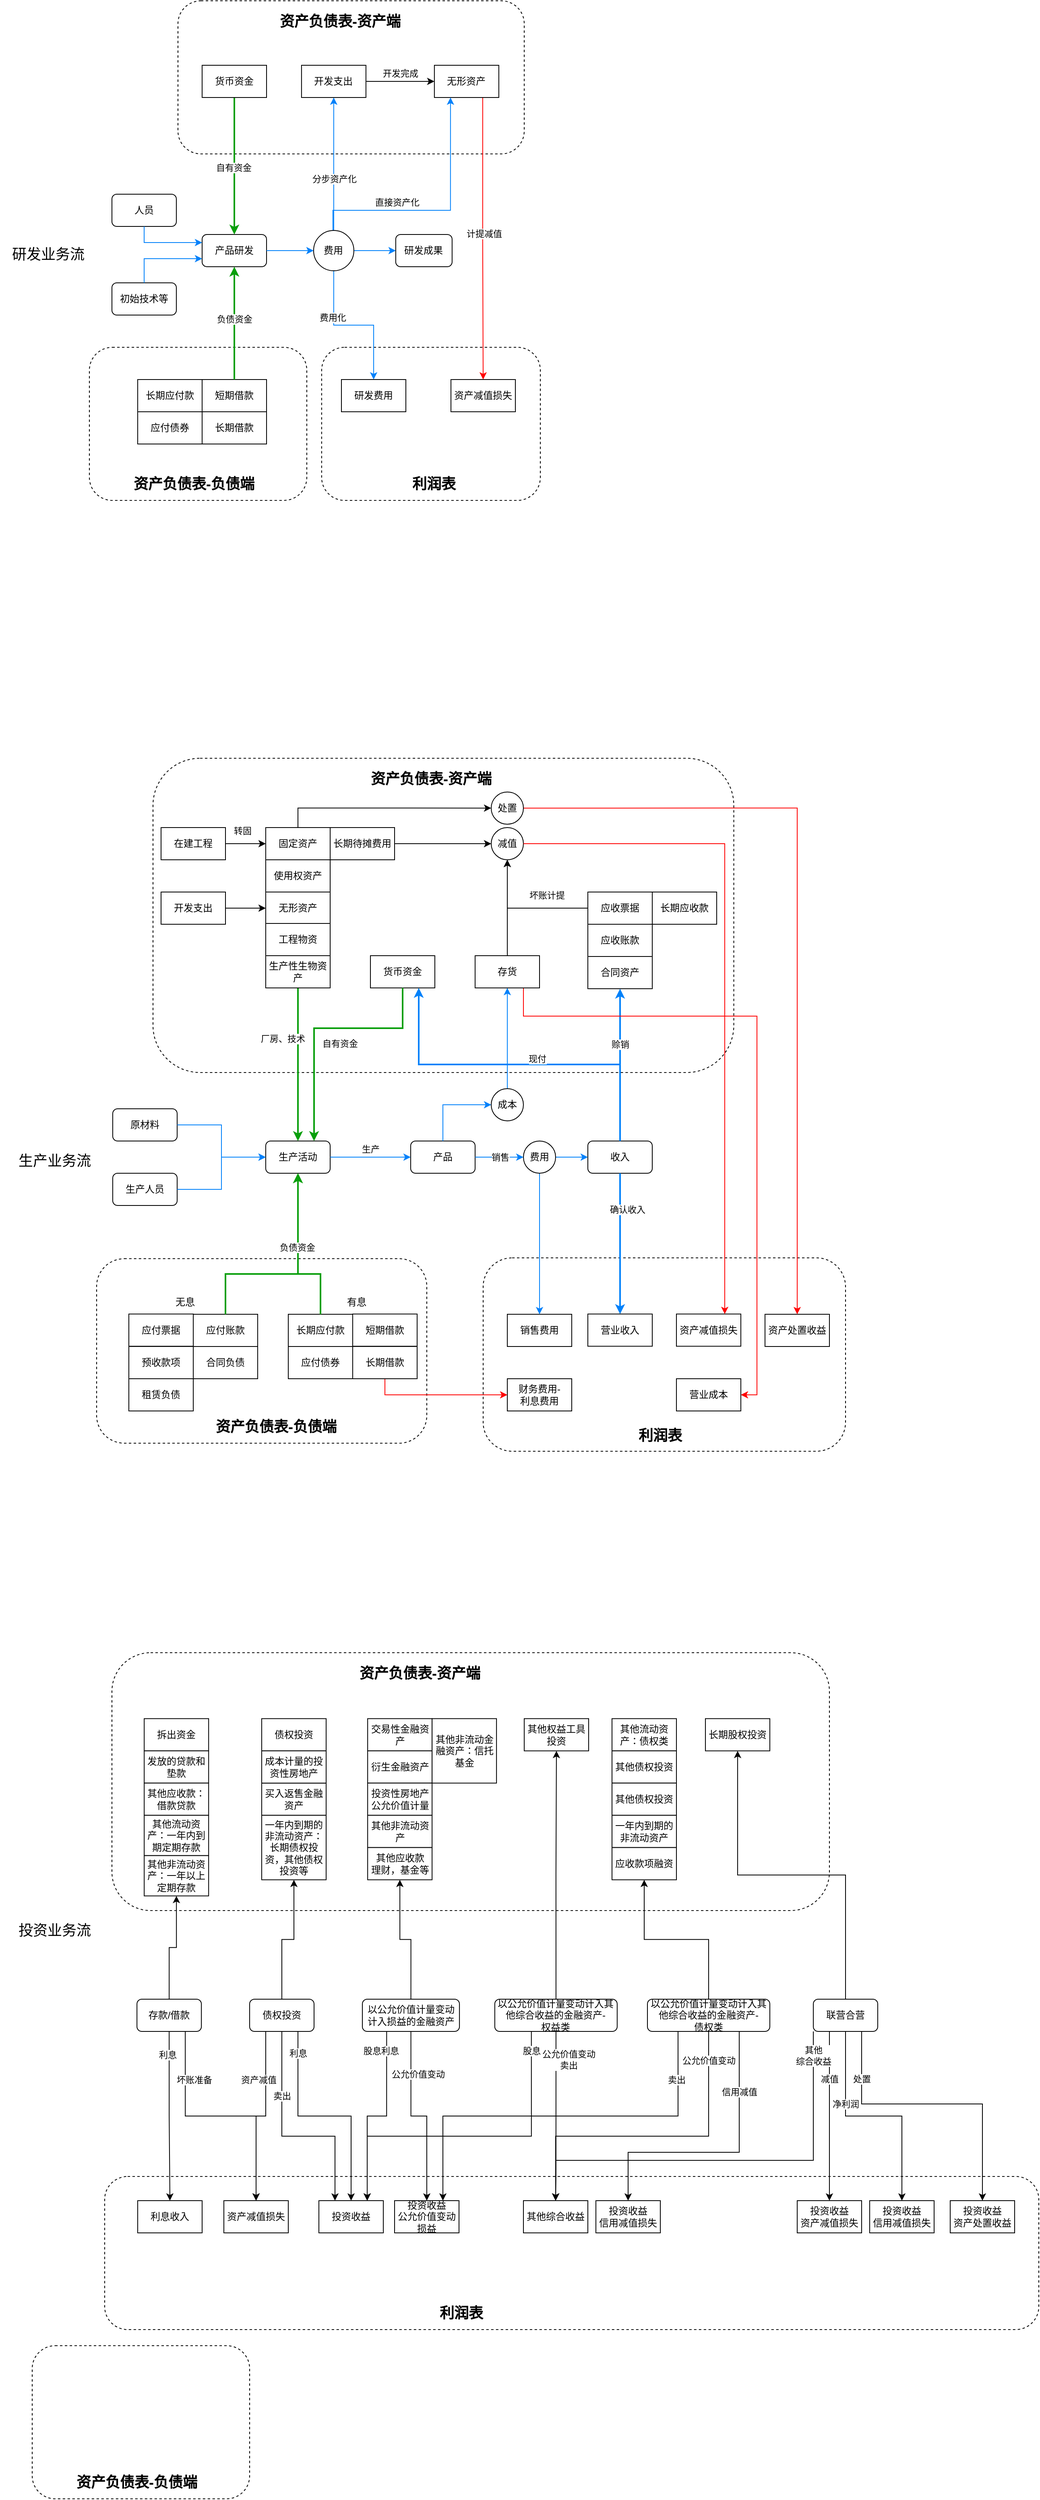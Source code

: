 <mxfile version="24.8.4">
  <diagram name="Page-1" id="RIPOSOB8vfV2EPrKnL5X">
    <mxGraphModel dx="1278" dy="1133" grid="1" gridSize="10" guides="1" tooltips="1" connect="1" arrows="1" fold="1" page="1" pageScale="1" pageWidth="850" pageHeight="1100" math="0" shadow="0">
      <root>
        <mxCell id="0" />
        <mxCell id="1" parent="0" />
        <mxCell id="PDw0ZhWUSigSXVAjHn8G-229" value="" style="rounded=1;whiteSpace=wrap;html=1;dashed=1;" vertex="1" parent="1">
          <mxGeometry x="399.44" y="600" width="271.56" height="190" as="geometry" />
        </mxCell>
        <mxCell id="PDw0ZhWUSigSXVAjHn8G-230" value="&lt;span style=&quot;font-size: 18px;&quot;&gt;&lt;b&gt;利润表&lt;/b&gt;&lt;/span&gt;" style="text;html=1;align=center;verticalAlign=middle;whiteSpace=wrap;rounded=0;" vertex="1" parent="1">
          <mxGeometry x="459.354" y="759.998" width="160.169" height="20.821" as="geometry" />
        </mxCell>
        <mxCell id="PDw0ZhWUSigSXVAjHn8G-227" value="" style="rounded=1;whiteSpace=wrap;html=1;dashed=1;" vertex="1" parent="1">
          <mxGeometry x="111" y="600" width="270" height="190" as="geometry" />
        </mxCell>
        <mxCell id="PDw0ZhWUSigSXVAjHn8G-228" value="&lt;span style=&quot;font-size: 18px;&quot;&gt;&lt;b&gt;资产负债表-负债端&lt;/b&gt;&lt;/span&gt;" style="text;html=1;align=center;verticalAlign=middle;whiteSpace=wrap;rounded=0;" vertex="1" parent="1">
          <mxGeometry x="160.914" y="759.998" width="160.169" height="20.821" as="geometry" />
        </mxCell>
        <mxCell id="PDw0ZhWUSigSXVAjHn8G-225" value="" style="rounded=1;whiteSpace=wrap;html=1;dashed=1;" vertex="1" parent="1">
          <mxGeometry x="221" y="170" width="430" height="190" as="geometry" />
        </mxCell>
        <mxCell id="PDw0ZhWUSigSXVAjHn8G-226" value="&lt;span style=&quot;font-size: 18px;&quot;&gt;&lt;b&gt;资产负债表-资产端&lt;/b&gt;&lt;/span&gt;" style="text;html=1;align=center;verticalAlign=middle;whiteSpace=wrap;rounded=0;" vertex="1" parent="1">
          <mxGeometry x="344.12" y="180" width="156.88" height="31.82" as="geometry" />
        </mxCell>
        <mxCell id="PDw0ZhWUSigSXVAjHn8G-161" value="" style="rounded=1;whiteSpace=wrap;html=1;dashed=1;" vertex="1" parent="1">
          <mxGeometry x="600" y="1730" width="450" height="240" as="geometry" />
        </mxCell>
        <mxCell id="PDw0ZhWUSigSXVAjHn8G-165" value="" style="rounded=1;whiteSpace=wrap;html=1;dashed=1;" vertex="1" parent="1">
          <mxGeometry x="190" y="1110" width="721.25" height="390" as="geometry" />
        </mxCell>
        <mxCell id="PDw0ZhWUSigSXVAjHn8G-168" value="" style="rounded=1;whiteSpace=wrap;html=1;dashed=1;" vertex="1" parent="1">
          <mxGeometry x="120" y="1731" width="410.01" height="229" as="geometry" />
        </mxCell>
        <mxCell id="PDw0ZhWUSigSXVAjHn8G-4" value="&lt;font style=&quot;font-size: 18px;&quot;&gt;研发业务流&lt;/font&gt;" style="text;html=1;align=center;verticalAlign=middle;whiteSpace=wrap;rounded=0;" vertex="1" parent="1">
          <mxGeometry y="460" width="120" height="50" as="geometry" />
        </mxCell>
        <mxCell id="PDw0ZhWUSigSXVAjHn8G-14" style="edgeStyle=orthogonalEdgeStyle;rounded=0;orthogonalLoop=1;jettySize=auto;html=1;exitX=0.5;exitY=1;exitDx=0;exitDy=0;strokeColor=#0081fa;strokeWidth=1;" edge="1" parent="1" source="PDw0ZhWUSigSXVAjHn8G-37" target="PDw0ZhWUSigSXVAjHn8G-13">
          <mxGeometry relative="1" as="geometry" />
        </mxCell>
        <mxCell id="PDw0ZhWUSigSXVAjHn8G-15" value="费用化" style="edgeLabel;html=1;align=center;verticalAlign=middle;resizable=0;points=[];" vertex="1" connectable="0" parent="PDw0ZhWUSigSXVAjHn8G-14">
          <mxGeometry x="-0.375" y="-2" relative="1" as="geometry">
            <mxPoint as="offset" />
          </mxGeometry>
        </mxCell>
        <mxCell id="PDw0ZhWUSigSXVAjHn8G-27" style="edgeStyle=orthogonalEdgeStyle;rounded=0;orthogonalLoop=1;jettySize=auto;html=1;exitX=1;exitY=0.5;exitDx=0;exitDy=0;strokeColor=#0081fa;" edge="1" parent="1" source="PDw0ZhWUSigSXVAjHn8G-37" target="PDw0ZhWUSigSXVAjHn8G-7">
          <mxGeometry relative="1" as="geometry" />
        </mxCell>
        <mxCell id="PDw0ZhWUSigSXVAjHn8G-6" value="产品研发" style="rounded=1;whiteSpace=wrap;html=1;" vertex="1" parent="1">
          <mxGeometry x="251" y="460" width="80" height="40" as="geometry" />
        </mxCell>
        <mxCell id="PDw0ZhWUSigSXVAjHn8G-7" value="研发成果" style="rounded=1;whiteSpace=wrap;html=1;" vertex="1" parent="1">
          <mxGeometry x="491.44" y="460" width="70" height="40" as="geometry" />
        </mxCell>
        <mxCell id="PDw0ZhWUSigSXVAjHn8G-13" value="研发费用" style="rounded=0;whiteSpace=wrap;html=1;" vertex="1" parent="1">
          <mxGeometry x="424" y="640" width="80" height="40" as="geometry" />
        </mxCell>
        <mxCell id="PDw0ZhWUSigSXVAjHn8G-16" style="edgeStyle=orthogonalEdgeStyle;rounded=0;orthogonalLoop=1;jettySize=auto;html=1;exitX=0.5;exitY=0;exitDx=0;exitDy=0;strokeColor=#0081fa;strokeWidth=1;entryX=0.5;entryY=1;entryDx=0;entryDy=0;" edge="1" parent="1" source="PDw0ZhWUSigSXVAjHn8G-37">
          <mxGeometry relative="1" as="geometry">
            <mxPoint x="299.44" y="510" as="sourcePoint" />
            <mxPoint x="414.44" y="290" as="targetPoint" />
          </mxGeometry>
        </mxCell>
        <mxCell id="PDw0ZhWUSigSXVAjHn8G-17" value="分步资产化" style="edgeLabel;html=1;align=center;verticalAlign=middle;resizable=0;points=[];" vertex="1" connectable="0" parent="PDw0ZhWUSigSXVAjHn8G-16">
          <mxGeometry x="-0.375" y="-2" relative="1" as="geometry">
            <mxPoint x="-2" y="-13" as="offset" />
          </mxGeometry>
        </mxCell>
        <mxCell id="PDw0ZhWUSigSXVAjHn8G-22" value="开发完成" style="edgeStyle=orthogonalEdgeStyle;rounded=0;orthogonalLoop=1;jettySize=auto;html=1;exitX=1;exitY=0.5;exitDx=0;exitDy=0;" edge="1" parent="1" target="PDw0ZhWUSigSXVAjHn8G-19">
          <mxGeometry y="10" relative="1" as="geometry">
            <mxPoint x="454.44" y="270" as="sourcePoint" />
            <Array as="points">
              <mxPoint x="491.44" y="270" />
              <mxPoint x="491.44" y="270" />
            </Array>
            <mxPoint as="offset" />
          </mxGeometry>
        </mxCell>
        <mxCell id="PDw0ZhWUSigSXVAjHn8G-18" value="开发支出" style="rounded=0;whiteSpace=wrap;html=1;" vertex="1" parent="1">
          <mxGeometry x="374.44" y="250" width="80" height="40" as="geometry" />
        </mxCell>
        <mxCell id="PDw0ZhWUSigSXVAjHn8G-25" style="edgeStyle=orthogonalEdgeStyle;rounded=0;orthogonalLoop=1;jettySize=auto;html=1;exitX=0.75;exitY=1;exitDx=0;exitDy=0;entryX=0.5;entryY=0;entryDx=0;entryDy=0;strokeColor=#ff0000;" edge="1" parent="1" source="PDw0ZhWUSigSXVAjHn8G-19" target="PDw0ZhWUSigSXVAjHn8G-23">
          <mxGeometry relative="1" as="geometry" />
        </mxCell>
        <mxCell id="PDw0ZhWUSigSXVAjHn8G-26" value="计提减值" style="edgeLabel;html=1;align=center;verticalAlign=middle;resizable=0;points=[];" vertex="1" connectable="0" parent="PDw0ZhWUSigSXVAjHn8G-25">
          <mxGeometry x="-0.039" y="1" relative="1" as="geometry">
            <mxPoint as="offset" />
          </mxGeometry>
        </mxCell>
        <mxCell id="PDw0ZhWUSigSXVAjHn8G-19" value="无形资产" style="rounded=0;whiteSpace=wrap;html=1;" vertex="1" parent="1">
          <mxGeometry x="539.44" y="250" width="80" height="40" as="geometry" />
        </mxCell>
        <mxCell id="PDw0ZhWUSigSXVAjHn8G-23" value="资产减值损失" style="rounded=0;whiteSpace=wrap;html=1;" vertex="1" parent="1">
          <mxGeometry x="560" y="640" width="80" height="40" as="geometry" />
        </mxCell>
        <mxCell id="PDw0ZhWUSigSXVAjHn8G-30" style="edgeStyle=orthogonalEdgeStyle;rounded=0;orthogonalLoop=1;jettySize=auto;html=1;strokeColor=#0081fa;strokeWidth=1;exitX=0.5;exitY=0;exitDx=0;exitDy=0;entryX=0.25;entryY=1;entryDx=0;entryDy=0;" edge="1" parent="1" target="PDw0ZhWUSigSXVAjHn8G-19">
          <mxGeometry relative="1" as="geometry">
            <mxPoint x="413.44" y="455" as="sourcePoint" />
            <mxPoint x="771.44" y="430" as="targetPoint" />
            <Array as="points">
              <mxPoint x="413" y="430" />
              <mxPoint x="559" y="430" />
            </Array>
          </mxGeometry>
        </mxCell>
        <mxCell id="PDw0ZhWUSigSXVAjHn8G-31" value="直接资产化" style="edgeLabel;html=1;align=center;verticalAlign=middle;resizable=0;points=[];" vertex="1" connectable="0" parent="PDw0ZhWUSigSXVAjHn8G-30">
          <mxGeometry x="-0.375" y="-2" relative="1" as="geometry">
            <mxPoint x="7" y="-12" as="offset" />
          </mxGeometry>
        </mxCell>
        <mxCell id="PDw0ZhWUSigSXVAjHn8G-35" value="人员" style="rounded=1;whiteSpace=wrap;html=1;" vertex="1" parent="1">
          <mxGeometry x="139" y="410" width="80" height="40" as="geometry" />
        </mxCell>
        <mxCell id="PDw0ZhWUSigSXVAjHn8G-36" value="初始技术等" style="rounded=1;whiteSpace=wrap;html=1;" vertex="1" parent="1">
          <mxGeometry x="139" y="520" width="80" height="40" as="geometry" />
        </mxCell>
        <mxCell id="PDw0ZhWUSigSXVAjHn8G-39" value="" style="edgeStyle=orthogonalEdgeStyle;rounded=0;orthogonalLoop=1;jettySize=auto;html=1;exitX=1;exitY=0.5;exitDx=0;exitDy=0;strokeColor=#0081fa;" edge="1" parent="1" source="PDw0ZhWUSigSXVAjHn8G-6" target="PDw0ZhWUSigSXVAjHn8G-37">
          <mxGeometry relative="1" as="geometry">
            <mxPoint x="299" y="480" as="sourcePoint" />
            <mxPoint x="424" y="480" as="targetPoint" />
          </mxGeometry>
        </mxCell>
        <mxCell id="PDw0ZhWUSigSXVAjHn8G-37" value="费用" style="ellipse;whiteSpace=wrap;html=1;aspect=fixed;" vertex="1" parent="1">
          <mxGeometry x="389.44" y="455" width="50" height="50" as="geometry" />
        </mxCell>
        <mxCell id="PDw0ZhWUSigSXVAjHn8G-42" value="" style="edgeStyle=orthogonalEdgeStyle;rounded=0;orthogonalLoop=1;jettySize=auto;html=1;strokeColor=#0081fa;exitX=0.5;exitY=1;exitDx=0;exitDy=0;entryX=0;entryY=0.25;entryDx=0;entryDy=0;" edge="1" parent="1" source="PDw0ZhWUSigSXVAjHn8G-35" target="PDw0ZhWUSigSXVAjHn8G-6">
          <mxGeometry relative="1" as="geometry">
            <mxPoint x="251" y="530" as="sourcePoint" />
            <mxPoint x="369" y="490" as="targetPoint" />
          </mxGeometry>
        </mxCell>
        <mxCell id="PDw0ZhWUSigSXVAjHn8G-43" value="" style="edgeStyle=orthogonalEdgeStyle;rounded=0;orthogonalLoop=1;jettySize=auto;html=1;strokeColor=#0081fa;exitX=0.5;exitY=0;exitDx=0;exitDy=0;entryX=0;entryY=0.75;entryDx=0;entryDy=0;" edge="1" parent="1" source="PDw0ZhWUSigSXVAjHn8G-36" target="PDw0ZhWUSigSXVAjHn8G-6">
          <mxGeometry relative="1" as="geometry">
            <mxPoint x="189" y="460" as="sourcePoint" />
            <mxPoint x="261" y="480" as="targetPoint" />
          </mxGeometry>
        </mxCell>
        <mxCell id="PDw0ZhWUSigSXVAjHn8G-45" value="" style="edgeStyle=orthogonalEdgeStyle;rounded=0;orthogonalLoop=1;jettySize=auto;html=1;exitX=0.5;exitY=1;exitDx=0;exitDy=0;strokeColor=#099f0c;strokeWidth=2;entryX=0.5;entryY=0;entryDx=0;entryDy=0;" edge="1" parent="1" source="PDw0ZhWUSigSXVAjHn8G-9" target="PDw0ZhWUSigSXVAjHn8G-6">
          <mxGeometry relative="1" as="geometry">
            <mxPoint x="291" y="235" as="sourcePoint" />
            <mxPoint x="291" y="360" as="targetPoint" />
          </mxGeometry>
        </mxCell>
        <mxCell id="PDw0ZhWUSigSXVAjHn8G-55" value="自有资金" style="edgeLabel;html=1;align=center;verticalAlign=middle;resizable=0;points=[];" vertex="1" connectable="0" parent="PDw0ZhWUSigSXVAjHn8G-45">
          <mxGeometry x="0.021" y="-1" relative="1" as="geometry">
            <mxPoint as="offset" />
          </mxGeometry>
        </mxCell>
        <mxCell id="PDw0ZhWUSigSXVAjHn8G-9" value="货币资金" style="rounded=0;whiteSpace=wrap;html=1;" vertex="1" parent="1">
          <mxGeometry x="251" y="250" width="80" height="40" as="geometry" />
        </mxCell>
        <mxCell id="PDw0ZhWUSigSXVAjHn8G-47" value="应付债券" style="rounded=0;whiteSpace=wrap;html=1;" vertex="1" parent="1">
          <mxGeometry x="171" y="680" width="80" height="40" as="geometry" />
        </mxCell>
        <mxCell id="PDw0ZhWUSigSXVAjHn8G-48" value="短期借款" style="rounded=0;whiteSpace=wrap;html=1;" vertex="1" parent="1">
          <mxGeometry x="251" y="640" width="80" height="40" as="geometry" />
        </mxCell>
        <mxCell id="PDw0ZhWUSigSXVAjHn8G-49" value="长期借款" style="rounded=0;whiteSpace=wrap;html=1;" vertex="1" parent="1">
          <mxGeometry x="251" y="680" width="80" height="40" as="geometry" />
        </mxCell>
        <mxCell id="PDw0ZhWUSigSXVAjHn8G-50" value="长期应付款" style="rounded=0;whiteSpace=wrap;html=1;" vertex="1" parent="1">
          <mxGeometry x="171" y="640" width="80" height="40" as="geometry" />
        </mxCell>
        <mxCell id="PDw0ZhWUSigSXVAjHn8G-56" value="" style="edgeStyle=orthogonalEdgeStyle;rounded=0;orthogonalLoop=1;jettySize=auto;html=1;exitX=0.5;exitY=0;exitDx=0;exitDy=0;strokeColor=#099f0c;strokeWidth=2;entryX=0.5;entryY=1;entryDx=0;entryDy=0;" edge="1" parent="1" source="PDw0ZhWUSigSXVAjHn8G-48" target="PDw0ZhWUSigSXVAjHn8G-6">
          <mxGeometry relative="1" as="geometry">
            <mxPoint x="221" y="300" as="sourcePoint" />
            <mxPoint x="301" y="500" as="targetPoint" />
          </mxGeometry>
        </mxCell>
        <mxCell id="PDw0ZhWUSigSXVAjHn8G-231" value="负债资金" style="edgeLabel;html=1;align=center;verticalAlign=middle;resizable=0;points=[];" vertex="1" connectable="0" parent="PDw0ZhWUSigSXVAjHn8G-56">
          <mxGeometry x="0.077" relative="1" as="geometry">
            <mxPoint as="offset" />
          </mxGeometry>
        </mxCell>
        <mxCell id="PDw0ZhWUSigSXVAjHn8G-60" value="生产人员" style="rounded=1;whiteSpace=wrap;html=1;" vertex="1" parent="1">
          <mxGeometry x="140" y="1625" width="80" height="40" as="geometry" />
        </mxCell>
        <mxCell id="PDw0ZhWUSigSXVAjHn8G-61" value="生产活动" style="rounded=1;whiteSpace=wrap;html=1;" vertex="1" parent="1">
          <mxGeometry x="330" y="1585" width="80" height="40" as="geometry" />
        </mxCell>
        <mxCell id="PDw0ZhWUSigSXVAjHn8G-64" value="无形资产" style="rounded=0;whiteSpace=wrap;html=1;" vertex="1" parent="1">
          <mxGeometry x="330" y="1276" width="80" height="40" as="geometry" />
        </mxCell>
        <mxCell id="PDw0ZhWUSigSXVAjHn8G-66" value="货币资金" style="rounded=0;whiteSpace=wrap;html=1;" vertex="1" parent="1">
          <mxGeometry x="460" y="1355" width="80" height="40" as="geometry" />
        </mxCell>
        <mxCell id="PDw0ZhWUSigSXVAjHn8G-67" value="应付债券" style="rounded=0;whiteSpace=wrap;html=1;" vertex="1" parent="1">
          <mxGeometry x="358" y="1840" width="80" height="40" as="geometry" />
        </mxCell>
        <mxCell id="PDw0ZhWUSigSXVAjHn8G-171" style="edgeStyle=orthogonalEdgeStyle;rounded=0;orthogonalLoop=1;jettySize=auto;html=1;exitX=0.5;exitY=1;exitDx=0;exitDy=0;strokeColor=#ff0000;" edge="1" parent="1" source="PDw0ZhWUSigSXVAjHn8G-69" target="PDw0ZhWUSigSXVAjHn8G-170">
          <mxGeometry relative="1" as="geometry" />
        </mxCell>
        <mxCell id="PDw0ZhWUSigSXVAjHn8G-69" value="长期借款" style="rounded=0;whiteSpace=wrap;html=1;" vertex="1" parent="1">
          <mxGeometry x="438" y="1840" width="80" height="40" as="geometry" />
        </mxCell>
        <mxCell id="PDw0ZhWUSigSXVAjHn8G-70" value="长期应付款" style="rounded=0;whiteSpace=wrap;html=1;" vertex="1" parent="1">
          <mxGeometry x="358" y="1800" width="80" height="40" as="geometry" />
        </mxCell>
        <mxCell id="PDw0ZhWUSigSXVAjHn8G-74" value="" style="edgeStyle=orthogonalEdgeStyle;rounded=0;orthogonalLoop=1;jettySize=auto;html=1;strokeColor=#0081fa;exitX=1;exitY=0.5;exitDx=0;exitDy=0;entryX=0;entryY=0.5;entryDx=0;entryDy=0;" edge="1" parent="1" source="PDw0ZhWUSigSXVAjHn8G-60" target="PDw0ZhWUSigSXVAjHn8G-61">
          <mxGeometry relative="1" as="geometry">
            <mxPoint x="230" y="1615" as="sourcePoint" />
            <mxPoint x="340" y="1615" as="targetPoint" />
          </mxGeometry>
        </mxCell>
        <mxCell id="PDw0ZhWUSigSXVAjHn8G-75" value="" style="edgeStyle=orthogonalEdgeStyle;rounded=0;orthogonalLoop=1;jettySize=auto;html=1;strokeColor=#099f0c;strokeWidth=2;exitX=0.5;exitY=0;exitDx=0;exitDy=0;entryX=0.5;entryY=1;entryDx=0;entryDy=0;" edge="1" parent="1" source="PDw0ZhWUSigSXVAjHn8G-70" target="PDw0ZhWUSigSXVAjHn8G-61">
          <mxGeometry relative="1" as="geometry">
            <mxPoint x="240" y="1690" as="sourcePoint" />
            <mxPoint x="410" y="1640" as="targetPoint" />
            <Array as="points">
              <mxPoint x="398" y="1750" />
              <mxPoint x="370" y="1750" />
            </Array>
          </mxGeometry>
        </mxCell>
        <mxCell id="PDw0ZhWUSigSXVAjHn8G-156" style="edgeStyle=orthogonalEdgeStyle;rounded=0;orthogonalLoop=1;jettySize=auto;html=1;exitX=1;exitY=0.5;exitDx=0;exitDy=0;entryX=0;entryY=0.5;entryDx=0;entryDy=0;" edge="1" parent="1" source="PDw0ZhWUSigSXVAjHn8G-200" target="PDw0ZhWUSigSXVAjHn8G-155">
          <mxGeometry relative="1" as="geometry" />
        </mxCell>
        <mxCell id="PDw0ZhWUSigSXVAjHn8G-305" style="edgeStyle=orthogonalEdgeStyle;rounded=0;orthogonalLoop=1;jettySize=auto;html=1;exitX=0.5;exitY=0;exitDx=0;exitDy=0;entryX=0;entryY=0.5;entryDx=0;entryDy=0;" edge="1" parent="1" source="PDw0ZhWUSigSXVAjHn8G-77" target="PDw0ZhWUSigSXVAjHn8G-304">
          <mxGeometry relative="1" as="geometry" />
        </mxCell>
        <mxCell id="PDw0ZhWUSigSXVAjHn8G-77" value="固定资产" style="rounded=0;whiteSpace=wrap;html=1;" vertex="1" parent="1">
          <mxGeometry x="330" y="1196" width="80" height="40" as="geometry" />
        </mxCell>
        <mxCell id="PDw0ZhWUSigSXVAjHn8G-78" value="" style="edgeStyle=orthogonalEdgeStyle;rounded=0;orthogonalLoop=1;jettySize=auto;html=1;strokeColor=#099f0c;strokeWidth=2;exitX=0.5;exitY=1;exitDx=0;exitDy=0;entryX=0.5;entryY=0;entryDx=0;entryDy=0;" edge="1" parent="1" source="PDw0ZhWUSigSXVAjHn8G-84" target="PDw0ZhWUSigSXVAjHn8G-61">
          <mxGeometry relative="1" as="geometry">
            <mxPoint x="240" y="1425" as="sourcePoint" />
            <mxPoint x="370" y="1560" as="targetPoint" />
            <Array as="points" />
          </mxGeometry>
        </mxCell>
        <mxCell id="PDw0ZhWUSigSXVAjHn8G-79" value="厂房、技术" style="edgeLabel;html=1;align=center;verticalAlign=middle;resizable=0;points=[];" vertex="1" connectable="0" parent="PDw0ZhWUSigSXVAjHn8G-78">
          <mxGeometry x="0.021" y="-1" relative="1" as="geometry">
            <mxPoint x="-18" y="-34" as="offset" />
          </mxGeometry>
        </mxCell>
        <mxCell id="PDw0ZhWUSigSXVAjHn8G-80" value="" style="edgeStyle=orthogonalEdgeStyle;rounded=0;orthogonalLoop=1;jettySize=auto;html=1;strokeColor=#099f0c;strokeWidth=2;exitX=0.5;exitY=1;exitDx=0;exitDy=0;entryX=0.75;entryY=0;entryDx=0;entryDy=0;" edge="1" parent="1" source="PDw0ZhWUSigSXVAjHn8G-66" target="PDw0ZhWUSigSXVAjHn8G-61">
          <mxGeometry relative="1" as="geometry">
            <mxPoint x="180" y="1445" as="sourcePoint" />
            <mxPoint x="370" y="1555" as="targetPoint" />
            <Array as="points">
              <mxPoint x="500" y="1445" />
              <mxPoint x="390" y="1445" />
            </Array>
          </mxGeometry>
        </mxCell>
        <mxCell id="PDw0ZhWUSigSXVAjHn8G-81" value="自有资金" style="edgeLabel;html=1;align=center;verticalAlign=middle;resizable=0;points=[];" vertex="1" connectable="0" parent="PDw0ZhWUSigSXVAjHn8G-80">
          <mxGeometry x="0.021" y="-1" relative="1" as="geometry">
            <mxPoint x="25" y="20" as="offset" />
          </mxGeometry>
        </mxCell>
        <mxCell id="PDw0ZhWUSigSXVAjHn8G-83" value="使用权资产" style="rounded=0;whiteSpace=wrap;html=1;" vertex="1" parent="1">
          <mxGeometry x="330" y="1236" width="80" height="40" as="geometry" />
        </mxCell>
        <mxCell id="PDw0ZhWUSigSXVAjHn8G-84" value="生产性生物资产" style="rounded=0;whiteSpace=wrap;html=1;" vertex="1" parent="1">
          <mxGeometry x="330" y="1355" width="80" height="40" as="geometry" />
        </mxCell>
        <mxCell id="PDw0ZhWUSigSXVAjHn8G-145" style="edgeStyle=orthogonalEdgeStyle;rounded=0;orthogonalLoop=1;jettySize=auto;html=1;exitX=0.5;exitY=0;exitDx=0;exitDy=0;entryX=0.5;entryY=1;entryDx=0;entryDy=0;strokeColor=#0081fa;" edge="1" parent="1" source="PDw0ZhWUSigSXVAjHn8G-222" target="PDw0ZhWUSigSXVAjHn8G-144">
          <mxGeometry relative="1" as="geometry">
            <Array as="points" />
          </mxGeometry>
        </mxCell>
        <mxCell id="PDw0ZhWUSigSXVAjHn8G-88" value="产品" style="rounded=1;whiteSpace=wrap;html=1;" vertex="1" parent="1">
          <mxGeometry x="510" y="1585" width="80" height="40" as="geometry" />
        </mxCell>
        <mxCell id="PDw0ZhWUSigSXVAjHn8G-95" value="收入" style="rounded=1;whiteSpace=wrap;html=1;" vertex="1" parent="1">
          <mxGeometry x="730" y="1585" width="80" height="40" as="geometry" />
        </mxCell>
        <mxCell id="PDw0ZhWUSigSXVAjHn8G-159" style="edgeStyle=orthogonalEdgeStyle;rounded=0;orthogonalLoop=1;jettySize=auto;html=1;exitX=0;exitY=0.5;exitDx=0;exitDy=0;entryX=0.5;entryY=1;entryDx=0;entryDy=0;" edge="1" parent="1" source="PDw0ZhWUSigSXVAjHn8G-99" target="PDw0ZhWUSigSXVAjHn8G-155">
          <mxGeometry relative="1" as="geometry" />
        </mxCell>
        <mxCell id="PDw0ZhWUSigSXVAjHn8G-215" value="坏账计提" style="edgeLabel;html=1;align=center;verticalAlign=middle;resizable=0;points=[];" vertex="1" connectable="0" parent="PDw0ZhWUSigSXVAjHn8G-159">
          <mxGeometry x="-0.258" y="3" relative="1" as="geometry">
            <mxPoint x="8" y="-19" as="offset" />
          </mxGeometry>
        </mxCell>
        <mxCell id="PDw0ZhWUSigSXVAjHn8G-101" style="edgeStyle=orthogonalEdgeStyle;rounded=0;orthogonalLoop=1;jettySize=auto;html=1;exitX=0.5;exitY=0;exitDx=0;exitDy=0;strokeColor=#0081fa;strokeWidth=2;entryX=0.75;entryY=1;entryDx=0;entryDy=0;" edge="1" parent="1" source="PDw0ZhWUSigSXVAjHn8G-95" target="PDw0ZhWUSigSXVAjHn8G-66">
          <mxGeometry relative="1" as="geometry">
            <mxPoint x="-137" y="1610" as="sourcePoint" />
            <mxPoint x="-137" y="1445" as="targetPoint" />
          </mxGeometry>
        </mxCell>
        <mxCell id="PDw0ZhWUSigSXVAjHn8G-104" value="现付" style="edgeLabel;html=1;align=center;verticalAlign=middle;resizable=0;points=[];" vertex="1" connectable="0" parent="PDw0ZhWUSigSXVAjHn8G-101">
          <mxGeometry x="-0.03" y="-2" relative="1" as="geometry">
            <mxPoint x="15" y="-5" as="offset" />
          </mxGeometry>
        </mxCell>
        <mxCell id="PDw0ZhWUSigSXVAjHn8G-105" style="edgeStyle=orthogonalEdgeStyle;rounded=0;orthogonalLoop=1;jettySize=auto;html=1;exitX=0.5;exitY=0;exitDx=0;exitDy=0;strokeColor=#0081fa;strokeWidth=2;entryX=0.5;entryY=1;entryDx=0;entryDy=0;" edge="1" parent="1" source="PDw0ZhWUSigSXVAjHn8G-95" target="PDw0ZhWUSigSXVAjHn8G-103">
          <mxGeometry relative="1" as="geometry">
            <mxPoint x="780" y="1570" as="sourcePoint" />
            <mxPoint x="770" y="1400" as="targetPoint" />
          </mxGeometry>
        </mxCell>
        <mxCell id="PDw0ZhWUSigSXVAjHn8G-106" value="赊销" style="edgeLabel;html=1;align=center;verticalAlign=middle;resizable=0;points=[];" vertex="1" connectable="0" parent="PDw0ZhWUSigSXVAjHn8G-105">
          <mxGeometry x="-0.03" y="-2" relative="1" as="geometry">
            <mxPoint x="-2" y="-29" as="offset" />
          </mxGeometry>
        </mxCell>
        <mxCell id="PDw0ZhWUSigSXVAjHn8G-108" style="edgeStyle=orthogonalEdgeStyle;rounded=0;orthogonalLoop=1;jettySize=auto;html=1;exitX=0.5;exitY=1;exitDx=0;exitDy=0;strokeColor=#0081fa;strokeWidth=2;entryX=0.5;entryY=0;entryDx=0;entryDy=0;" edge="1" parent="1" source="PDw0ZhWUSigSXVAjHn8G-95" target="PDw0ZhWUSigSXVAjHn8G-107">
          <mxGeometry relative="1" as="geometry">
            <mxPoint x="780" y="1570" as="sourcePoint" />
            <mxPoint x="820" y="1755" as="targetPoint" />
          </mxGeometry>
        </mxCell>
        <mxCell id="PDw0ZhWUSigSXVAjHn8G-109" value="确认收入" style="edgeLabel;html=1;align=center;verticalAlign=middle;resizable=0;points=[];" vertex="1" connectable="0" parent="PDw0ZhWUSigSXVAjHn8G-108">
          <mxGeometry x="-0.03" y="-2" relative="1" as="geometry">
            <mxPoint x="11" y="-40" as="offset" />
          </mxGeometry>
        </mxCell>
        <mxCell id="PDw0ZhWUSigSXVAjHn8G-142" value="&lt;font style=&quot;font-size: 18px;&quot;&gt;生产业务流&lt;/font&gt;" style="text;html=1;align=center;verticalAlign=middle;whiteSpace=wrap;rounded=0;" vertex="1" parent="1">
          <mxGeometry x="8" y="1585" width="120" height="50" as="geometry" />
        </mxCell>
        <mxCell id="PDw0ZhWUSigSXVAjHn8G-157" style="edgeStyle=orthogonalEdgeStyle;rounded=0;orthogonalLoop=1;jettySize=auto;html=1;exitX=0.5;exitY=0;exitDx=0;exitDy=0;entryX=0.5;entryY=1;entryDx=0;entryDy=0;" edge="1" parent="1" source="PDw0ZhWUSigSXVAjHn8G-144" target="PDw0ZhWUSigSXVAjHn8G-155">
          <mxGeometry relative="1" as="geometry" />
        </mxCell>
        <mxCell id="PDw0ZhWUSigSXVAjHn8G-180" style="edgeStyle=orthogonalEdgeStyle;rounded=0;orthogonalLoop=1;jettySize=auto;html=1;exitX=0.75;exitY=1;exitDx=0;exitDy=0;entryX=1;entryY=0.5;entryDx=0;entryDy=0;strokeColor=#ff0000;" edge="1" parent="1" source="PDw0ZhWUSigSXVAjHn8G-144" target="PDw0ZhWUSigSXVAjHn8G-179">
          <mxGeometry relative="1" as="geometry">
            <Array as="points">
              <mxPoint x="650" y="1430" />
              <mxPoint x="940" y="1430" />
              <mxPoint x="940" y="1900" />
            </Array>
          </mxGeometry>
        </mxCell>
        <mxCell id="PDw0ZhWUSigSXVAjHn8G-144" value="存货" style="rounded=0;whiteSpace=wrap;html=1;" vertex="1" parent="1">
          <mxGeometry x="590" y="1355" width="80" height="40" as="geometry" />
        </mxCell>
        <mxCell id="PDw0ZhWUSigSXVAjHn8G-148" value="原材料" style="rounded=1;whiteSpace=wrap;html=1;" vertex="1" parent="1">
          <mxGeometry x="140" y="1545" width="80" height="40" as="geometry" />
        </mxCell>
        <mxCell id="PDw0ZhWUSigSXVAjHn8G-151" value="资产减值损失" style="rounded=0;whiteSpace=wrap;html=1;" vertex="1" parent="1">
          <mxGeometry x="840" y="1799.7" width="80" height="40" as="geometry" />
        </mxCell>
        <mxCell id="PDw0ZhWUSigSXVAjHn8G-155" value="减值" style="ellipse;whiteSpace=wrap;html=1;aspect=fixed;" vertex="1" parent="1">
          <mxGeometry x="610" y="1196" width="40" height="40" as="geometry" />
        </mxCell>
        <mxCell id="PDw0ZhWUSigSXVAjHn8G-174" value="" style="edgeStyle=orthogonalEdgeStyle;rounded=0;orthogonalLoop=1;jettySize=auto;html=1;strokeColor=#0081fa;exitX=1;exitY=0.5;exitDx=0;exitDy=0;entryX=0;entryY=0.5;entryDx=0;entryDy=0;" edge="1" parent="1" source="PDw0ZhWUSigSXVAjHn8G-148" target="PDw0ZhWUSigSXVAjHn8G-61">
          <mxGeometry relative="1" as="geometry">
            <mxPoint x="230" y="1630" as="sourcePoint" />
            <mxPoint x="340" y="1615" as="targetPoint" />
          </mxGeometry>
        </mxCell>
        <mxCell id="PDw0ZhWUSigSXVAjHn8G-175" value="" style="edgeStyle=orthogonalEdgeStyle;rounded=0;orthogonalLoop=1;jettySize=auto;html=1;strokeColor=#0081fa;exitX=1;exitY=0.5;exitDx=0;exitDy=0;" edge="1" parent="1" source="PDw0ZhWUSigSXVAjHn8G-61" target="PDw0ZhWUSigSXVAjHn8G-88">
          <mxGeometry relative="1" as="geometry">
            <mxPoint x="230" y="1575" as="sourcePoint" />
            <mxPoint x="340" y="1615" as="targetPoint" />
            <Array as="points">
              <mxPoint x="460" y="1605" />
              <mxPoint x="460" y="1605" />
            </Array>
          </mxGeometry>
        </mxCell>
        <mxCell id="PDw0ZhWUSigSXVAjHn8G-176" value="生产" style="edgeLabel;html=1;align=center;verticalAlign=middle;resizable=0;points=[];" vertex="1" connectable="0" parent="PDw0ZhWUSigSXVAjHn8G-175">
          <mxGeometry x="-0.039" y="1" relative="1" as="geometry">
            <mxPoint x="2" y="-9" as="offset" />
          </mxGeometry>
        </mxCell>
        <mxCell id="PDw0ZhWUSigSXVAjHn8G-177" value="" style="edgeStyle=orthogonalEdgeStyle;rounded=0;orthogonalLoop=1;jettySize=auto;html=1;strokeColor=#0081fa;exitX=1;exitY=0.5;exitDx=0;exitDy=0;entryX=0;entryY=0.5;entryDx=0;entryDy=0;" edge="1" parent="1" source="PDw0ZhWUSigSXVAjHn8G-218" target="PDw0ZhWUSigSXVAjHn8G-95">
          <mxGeometry relative="1" as="geometry">
            <mxPoint x="610" y="1645" as="sourcePoint" />
            <mxPoint x="710" y="1645" as="targetPoint" />
            <Array as="points">
              <mxPoint x="660" y="1605" />
              <mxPoint x="660" y="1605" />
            </Array>
          </mxGeometry>
        </mxCell>
        <mxCell id="PDw0ZhWUSigSXVAjHn8G-170" value="财务费用-&lt;br&gt;利息费用" style="rounded=0;whiteSpace=wrap;html=1;" vertex="1" parent="1">
          <mxGeometry x="630" y="1880" width="80" height="40" as="geometry" />
        </mxCell>
        <mxCell id="PDw0ZhWUSigSXVAjHn8G-179" value="营业成本" style="rounded=0;whiteSpace=wrap;html=1;" vertex="1" parent="1">
          <mxGeometry x="840" y="1880" width="80" height="40" as="geometry" />
        </mxCell>
        <mxCell id="PDw0ZhWUSigSXVAjHn8G-99" value="应收票据" style="rounded=0;whiteSpace=wrap;html=1;" vertex="1" parent="1">
          <mxGeometry x="730" y="1276" width="80" height="40" as="geometry" />
        </mxCell>
        <mxCell id="PDw0ZhWUSigSXVAjHn8G-98" value="应收账款" style="rounded=0;whiteSpace=wrap;html=1;" vertex="1" parent="1">
          <mxGeometry x="730" y="1316" width="80" height="40" as="geometry" />
        </mxCell>
        <mxCell id="PDw0ZhWUSigSXVAjHn8G-103" value="合同资产" style="rounded=0;whiteSpace=wrap;html=1;" vertex="1" parent="1">
          <mxGeometry x="730" y="1356" width="80" height="40" as="geometry" />
        </mxCell>
        <mxCell id="PDw0ZhWUSigSXVAjHn8G-193" value="" style="edgeStyle=orthogonalEdgeStyle;rounded=0;orthogonalLoop=1;jettySize=auto;html=1;exitX=1;exitY=0.5;exitDx=0;exitDy=0;entryX=0.75;entryY=0;entryDx=0;entryDy=0;strokeColor=#ff0000;" edge="1" parent="1" source="PDw0ZhWUSigSXVAjHn8G-155" target="PDw0ZhWUSigSXVAjHn8G-151">
          <mxGeometry relative="1" as="geometry">
            <mxPoint x="655" y="1215" as="sourcePoint" />
            <mxPoint x="880" y="1815" as="targetPoint" />
          </mxGeometry>
        </mxCell>
        <mxCell id="PDw0ZhWUSigSXVAjHn8G-192" value="长期应收款" style="rounded=0;whiteSpace=wrap;html=1;" vertex="1" parent="1">
          <mxGeometry x="810" y="1276" width="80" height="40" as="geometry" />
        </mxCell>
        <mxCell id="PDw0ZhWUSigSXVAjHn8G-201" value="" style="edgeStyle=orthogonalEdgeStyle;rounded=0;orthogonalLoop=1;jettySize=auto;html=1;exitX=1;exitY=0.5;exitDx=0;exitDy=0;entryX=0;entryY=0.5;entryDx=0;entryDy=0;" edge="1" parent="1" source="PDw0ZhWUSigSXVAjHn8G-77" target="PDw0ZhWUSigSXVAjHn8G-200">
          <mxGeometry relative="1" as="geometry">
            <mxPoint x="410" y="1215" as="sourcePoint" />
            <mxPoint x="605" y="1215" as="targetPoint" />
          </mxGeometry>
        </mxCell>
        <mxCell id="PDw0ZhWUSigSXVAjHn8G-200" value="长期待摊费用" style="rounded=0;whiteSpace=wrap;html=1;" vertex="1" parent="1">
          <mxGeometry x="410" y="1196" width="80" height="40" as="geometry" />
        </mxCell>
        <mxCell id="PDw0ZhWUSigSXVAjHn8G-169" value="&lt;span style=&quot;font-size: 18px;&quot;&gt;&lt;b&gt;资产负债表-负债端&lt;/b&gt;&lt;/span&gt;" style="text;html=1;align=center;verticalAlign=middle;whiteSpace=wrap;rounded=0;" vertex="1" parent="1">
          <mxGeometry x="262.814" y="1929.998" width="160.169" height="20.821" as="geometry" />
        </mxCell>
        <mxCell id="PDw0ZhWUSigSXVAjHn8G-68" value="短期借款" style="rounded=0;whiteSpace=wrap;html=1;" vertex="1" parent="1">
          <mxGeometry x="438" y="1799.7" width="80" height="40" as="geometry" />
        </mxCell>
        <mxCell id="PDw0ZhWUSigSXVAjHn8G-202" value="应付票据" style="rounded=0;whiteSpace=wrap;html=1;" vertex="1" parent="1">
          <mxGeometry x="160" y="1799.7" width="80" height="40" as="geometry" />
        </mxCell>
        <mxCell id="PDw0ZhWUSigSXVAjHn8G-203" value="应付账款" style="rounded=0;whiteSpace=wrap;html=1;" vertex="1" parent="1">
          <mxGeometry x="240" y="1800" width="80" height="40" as="geometry" />
        </mxCell>
        <mxCell id="PDw0ZhWUSigSXVAjHn8G-204" value="预收款项" style="rounded=0;whiteSpace=wrap;html=1;" vertex="1" parent="1">
          <mxGeometry x="160" y="1840" width="80" height="40" as="geometry" />
        </mxCell>
        <mxCell id="PDw0ZhWUSigSXVAjHn8G-205" value="合同负债" style="rounded=0;whiteSpace=wrap;html=1;" vertex="1" parent="1">
          <mxGeometry x="240" y="1840" width="80" height="40" as="geometry" />
        </mxCell>
        <mxCell id="PDw0ZhWUSigSXVAjHn8G-206" value="租赁负债" style="rounded=0;whiteSpace=wrap;html=1;" vertex="1" parent="1">
          <mxGeometry x="160" y="1880" width="80" height="40" as="geometry" />
        </mxCell>
        <mxCell id="PDw0ZhWUSigSXVAjHn8G-207" value="" style="edgeStyle=orthogonalEdgeStyle;rounded=0;orthogonalLoop=1;jettySize=auto;html=1;strokeColor=#099f0c;strokeWidth=2;exitX=0.5;exitY=0;exitDx=0;exitDy=0;entryX=0.5;entryY=1;entryDx=0;entryDy=0;" edge="1" parent="1" source="PDw0ZhWUSigSXVAjHn8G-203" target="PDw0ZhWUSigSXVAjHn8G-61">
          <mxGeometry relative="1" as="geometry">
            <mxPoint x="408" y="1810" as="sourcePoint" />
            <mxPoint x="380" y="1610" as="targetPoint" />
            <Array as="points">
              <mxPoint x="280" y="1750" />
              <mxPoint x="370" y="1750" />
            </Array>
          </mxGeometry>
        </mxCell>
        <mxCell id="PDw0ZhWUSigSXVAjHn8G-208" value="负债资金" style="edgeLabel;html=1;align=center;verticalAlign=middle;resizable=0;points=[];" vertex="1" connectable="0" parent="PDw0ZhWUSigSXVAjHn8G-207">
          <mxGeometry x="0.304" y="1" relative="1" as="geometry">
            <mxPoint as="offset" />
          </mxGeometry>
        </mxCell>
        <mxCell id="PDw0ZhWUSigSXVAjHn8G-209" value="无息" style="text;html=1;align=center;verticalAlign=middle;whiteSpace=wrap;rounded=0;" vertex="1" parent="1">
          <mxGeometry x="200" y="1770" width="60" height="30" as="geometry" />
        </mxCell>
        <mxCell id="PDw0ZhWUSigSXVAjHn8G-210" value="有息" style="text;html=1;align=center;verticalAlign=middle;whiteSpace=wrap;rounded=0;" vertex="1" parent="1">
          <mxGeometry x="413" y="1769.7" width="60" height="30" as="geometry" />
        </mxCell>
        <mxCell id="PDw0ZhWUSigSXVAjHn8G-212" style="edgeStyle=orthogonalEdgeStyle;rounded=0;orthogonalLoop=1;jettySize=auto;html=1;exitX=1;exitY=0.5;exitDx=0;exitDy=0;entryX=0;entryY=0.5;entryDx=0;entryDy=0;" edge="1" parent="1" source="PDw0ZhWUSigSXVAjHn8G-211" target="PDw0ZhWUSigSXVAjHn8G-77">
          <mxGeometry relative="1" as="geometry" />
        </mxCell>
        <mxCell id="PDw0ZhWUSigSXVAjHn8G-213" value="转固" style="edgeLabel;html=1;align=center;verticalAlign=middle;resizable=0;points=[];" vertex="1" connectable="0" parent="PDw0ZhWUSigSXVAjHn8G-212">
          <mxGeometry x="0.133" y="-1" relative="1" as="geometry">
            <mxPoint x="-8" y="-17" as="offset" />
          </mxGeometry>
        </mxCell>
        <mxCell id="PDw0ZhWUSigSXVAjHn8G-211" value="在建工程" style="rounded=0;whiteSpace=wrap;html=1;" vertex="1" parent="1">
          <mxGeometry x="200" y="1196" width="80" height="40" as="geometry" />
        </mxCell>
        <mxCell id="PDw0ZhWUSigSXVAjHn8G-166" value="&lt;span style=&quot;font-size: 18px;&quot;&gt;&lt;b&gt;资产负债表-资产端&lt;/b&gt;&lt;/span&gt;" style="text;html=1;align=center;verticalAlign=middle;whiteSpace=wrap;rounded=0;" vertex="1" parent="1">
          <mxGeometry x="456.56" y="1120" width="156.88" height="31.82" as="geometry" />
        </mxCell>
        <mxCell id="PDw0ZhWUSigSXVAjHn8G-214" style="edgeStyle=orthogonalEdgeStyle;rounded=0;orthogonalLoop=1;jettySize=auto;html=1;exitX=1;exitY=0.5;exitDx=0;exitDy=0;" edge="1" parent="1" source="PDw0ZhWUSigSXVAjHn8G-194" target="PDw0ZhWUSigSXVAjHn8G-64">
          <mxGeometry relative="1" as="geometry" />
        </mxCell>
        <mxCell id="PDw0ZhWUSigSXVAjHn8G-194" value="开发支出" style="rounded=0;whiteSpace=wrap;html=1;" vertex="1" parent="1">
          <mxGeometry x="200" y="1276" width="80" height="40" as="geometry" />
        </mxCell>
        <mxCell id="PDw0ZhWUSigSXVAjHn8G-82" value="工程物资" style="rounded=0;whiteSpace=wrap;html=1;" vertex="1" parent="1">
          <mxGeometry x="330" y="1315" width="80" height="40" as="geometry" />
        </mxCell>
        <mxCell id="PDw0ZhWUSigSXVAjHn8G-162" value="&lt;b&gt;&lt;font style=&quot;font-size: 18px;&quot;&gt;利润表&lt;/font&gt;&lt;/b&gt;" style="text;html=1;align=center;verticalAlign=middle;whiteSpace=wrap;rounded=0;" vertex="1" parent="1">
          <mxGeometry x="790" y="1940" width="60.0" height="21.816" as="geometry" />
        </mxCell>
        <mxCell id="PDw0ZhWUSigSXVAjHn8G-107" value="营业收入" style="rounded=0;whiteSpace=wrap;html=1;" vertex="1" parent="1">
          <mxGeometry x="730" y="1799.7" width="80" height="40" as="geometry" />
        </mxCell>
        <mxCell id="PDw0ZhWUSigSXVAjHn8G-217" value="销售费用" style="rounded=0;whiteSpace=wrap;html=1;" vertex="1" parent="1">
          <mxGeometry x="630" y="1800" width="80" height="40" as="geometry" />
        </mxCell>
        <mxCell id="PDw0ZhWUSigSXVAjHn8G-219" value="" style="edgeStyle=orthogonalEdgeStyle;rounded=0;orthogonalLoop=1;jettySize=auto;html=1;strokeColor=#0081fa;exitX=1;exitY=0.5;exitDx=0;exitDy=0;entryX=0;entryY=0.5;entryDx=0;entryDy=0;" edge="1" parent="1" source="PDw0ZhWUSigSXVAjHn8G-88" target="PDw0ZhWUSigSXVAjHn8G-218">
          <mxGeometry relative="1" as="geometry">
            <mxPoint x="590" y="1605" as="sourcePoint" />
            <mxPoint x="730" y="1605" as="targetPoint" />
            <Array as="points" />
          </mxGeometry>
        </mxCell>
        <mxCell id="PDw0ZhWUSigSXVAjHn8G-220" value="销售" style="edgeLabel;html=1;align=center;verticalAlign=middle;resizable=0;points=[];" vertex="1" connectable="0" parent="PDw0ZhWUSigSXVAjHn8G-219">
          <mxGeometry x="-0.039" y="1" relative="1" as="geometry">
            <mxPoint x="2" y="1" as="offset" />
          </mxGeometry>
        </mxCell>
        <mxCell id="PDw0ZhWUSigSXVAjHn8G-221" style="edgeStyle=orthogonalEdgeStyle;rounded=0;orthogonalLoop=1;jettySize=auto;html=1;exitX=0.5;exitY=1;exitDx=0;exitDy=0;entryX=0.5;entryY=0;entryDx=0;entryDy=0;strokeColor=#0081fa;" edge="1" parent="1" source="PDw0ZhWUSigSXVAjHn8G-218" target="PDw0ZhWUSigSXVAjHn8G-217">
          <mxGeometry relative="1" as="geometry" />
        </mxCell>
        <mxCell id="PDw0ZhWUSigSXVAjHn8G-218" value="费用" style="ellipse;whiteSpace=wrap;html=1;aspect=fixed;" vertex="1" parent="1">
          <mxGeometry x="650" y="1585" width="40" height="40" as="geometry" />
        </mxCell>
        <mxCell id="PDw0ZhWUSigSXVAjHn8G-223" value="" style="edgeStyle=orthogonalEdgeStyle;rounded=0;orthogonalLoop=1;jettySize=auto;html=1;exitX=0.5;exitY=0;exitDx=0;exitDy=0;entryX=0;entryY=0.5;entryDx=0;entryDy=0;strokeColor=#0081fa;" edge="1" parent="1" source="PDw0ZhWUSigSXVAjHn8G-88" target="PDw0ZhWUSigSXVAjHn8G-222">
          <mxGeometry relative="1" as="geometry">
            <mxPoint x="590" y="1595" as="sourcePoint" />
            <mxPoint x="630" y="1395" as="targetPoint" />
            <Array as="points">
              <mxPoint x="550" y="1540" />
            </Array>
          </mxGeometry>
        </mxCell>
        <mxCell id="PDw0ZhWUSigSXVAjHn8G-222" value="成本" style="ellipse;whiteSpace=wrap;html=1;aspect=fixed;" vertex="1" parent="1">
          <mxGeometry x="610" y="1520" width="40" height="40" as="geometry" />
        </mxCell>
        <mxCell id="PDw0ZhWUSigSXVAjHn8G-232" value="" style="rounded=1;whiteSpace=wrap;html=1;dashed=1;" vertex="1" parent="1">
          <mxGeometry x="130" y="2870" width="1160" height="190" as="geometry" />
        </mxCell>
        <mxCell id="PDw0ZhWUSigSXVAjHn8G-233" value="&lt;span style=&quot;font-size: 18px;&quot;&gt;&lt;b&gt;利润表&lt;/b&gt;&lt;/span&gt;" style="text;html=1;align=center;verticalAlign=middle;whiteSpace=wrap;rounded=0;" vertex="1" parent="1">
          <mxGeometry x="493.354" y="3029.998" width="160.169" height="20.821" as="geometry" />
        </mxCell>
        <mxCell id="PDw0ZhWUSigSXVAjHn8G-234" value="" style="rounded=1;whiteSpace=wrap;html=1;dashed=1;" vertex="1" parent="1">
          <mxGeometry x="40" y="3080" width="270" height="190" as="geometry" />
        </mxCell>
        <mxCell id="PDw0ZhWUSigSXVAjHn8G-235" value="&lt;span style=&quot;font-size: 18px;&quot;&gt;&lt;b&gt;资产负债表-负债端&lt;/b&gt;&lt;/span&gt;" style="text;html=1;align=center;verticalAlign=middle;whiteSpace=wrap;rounded=0;" vertex="1" parent="1">
          <mxGeometry x="89.914" y="3239.998" width="160.169" height="20.821" as="geometry" />
        </mxCell>
        <mxCell id="PDw0ZhWUSigSXVAjHn8G-236" value="" style="rounded=1;whiteSpace=wrap;html=1;dashed=1;" vertex="1" parent="1">
          <mxGeometry x="139" y="2220" width="891" height="320" as="geometry" />
        </mxCell>
        <mxCell id="PDw0ZhWUSigSXVAjHn8G-237" value="&lt;span style=&quot;font-size: 18px;&quot;&gt;&lt;b&gt;资产负债表-资产端&lt;/b&gt;&lt;/span&gt;" style="text;html=1;align=center;verticalAlign=middle;whiteSpace=wrap;rounded=0;" vertex="1" parent="1">
          <mxGeometry x="443.12" y="2230" width="156.88" height="31.82" as="geometry" />
        </mxCell>
        <mxCell id="PDw0ZhWUSigSXVAjHn8G-238" value="&lt;font style=&quot;font-size: 18px;&quot;&gt;投资业务流&lt;/font&gt;" style="text;html=1;align=center;verticalAlign=middle;whiteSpace=wrap;rounded=0;" vertex="1" parent="1">
          <mxGeometry x="8" y="2540" width="120" height="50" as="geometry" />
        </mxCell>
        <mxCell id="PDw0ZhWUSigSXVAjHn8G-244" value="资产减值损失" style="rounded=0;whiteSpace=wrap;html=1;" vertex="1" parent="1">
          <mxGeometry x="278" y="2900" width="80" height="40" as="geometry" />
        </mxCell>
        <mxCell id="PDw0ZhWUSigSXVAjHn8G-248" value="债权投资" style="rounded=0;whiteSpace=wrap;html=1;" vertex="1" parent="1">
          <mxGeometry x="325" y="2301.82" width="80" height="40" as="geometry" />
        </mxCell>
        <mxCell id="PDw0ZhWUSigSXVAjHn8G-251" value="交易性金融资产" style="rounded=0;whiteSpace=wrap;html=1;" vertex="1" parent="1">
          <mxGeometry x="456.56" y="2301.82" width="80" height="40" as="geometry" />
        </mxCell>
        <mxCell id="PDw0ZhWUSigSXVAjHn8G-252" value="投资收益" style="rounded=0;whiteSpace=wrap;html=1;" vertex="1" parent="1">
          <mxGeometry x="396" y="2900" width="80" height="40" as="geometry" />
        </mxCell>
        <mxCell id="PDw0ZhWUSigSXVAjHn8G-263" value="拆出资金" style="rounded=0;whiteSpace=wrap;html=1;" vertex="1" parent="1">
          <mxGeometry x="179.08" y="2301.82" width="80" height="40" as="geometry" />
        </mxCell>
        <mxCell id="PDw0ZhWUSigSXVAjHn8G-286" style="edgeStyle=orthogonalEdgeStyle;rounded=0;orthogonalLoop=1;jettySize=auto;html=1;exitX=0.75;exitY=1;exitDx=0;exitDy=0;entryX=0.5;entryY=0;entryDx=0;entryDy=0;" edge="1" parent="1" source="PDw0ZhWUSigSXVAjHn8G-272" target="PDw0ZhWUSigSXVAjHn8G-244">
          <mxGeometry relative="1" as="geometry" />
        </mxCell>
        <mxCell id="PDw0ZhWUSigSXVAjHn8G-287" value="坏账准备" style="edgeLabel;html=1;align=center;verticalAlign=middle;resizable=0;points=[];" vertex="1" connectable="0" parent="PDw0ZhWUSigSXVAjHn8G-286">
          <mxGeometry x="-0.489" y="4" relative="1" as="geometry">
            <mxPoint x="7" y="-16" as="offset" />
          </mxGeometry>
        </mxCell>
        <mxCell id="PDw0ZhWUSigSXVAjHn8G-288" style="edgeStyle=orthogonalEdgeStyle;rounded=0;orthogonalLoop=1;jettySize=auto;html=1;exitX=0.5;exitY=0;exitDx=0;exitDy=0;entryX=0.5;entryY=1;entryDx=0;entryDy=0;" edge="1" parent="1" source="PDw0ZhWUSigSXVAjHn8G-285" target="PDw0ZhWUSigSXVAjHn8G-280">
          <mxGeometry relative="1" as="geometry" />
        </mxCell>
        <mxCell id="PDw0ZhWUSigSXVAjHn8G-293" style="edgeStyle=orthogonalEdgeStyle;rounded=0;orthogonalLoop=1;jettySize=auto;html=1;exitX=0.5;exitY=1;exitDx=0;exitDy=0;" edge="1" parent="1" source="PDw0ZhWUSigSXVAjHn8G-272" target="PDw0ZhWUSigSXVAjHn8G-291">
          <mxGeometry relative="1" as="geometry" />
        </mxCell>
        <mxCell id="PDw0ZhWUSigSXVAjHn8G-294" value="利息" style="edgeLabel;html=1;align=center;verticalAlign=middle;resizable=0;points=[];" vertex="1" connectable="0" parent="PDw0ZhWUSigSXVAjHn8G-293">
          <mxGeometry x="-0.731" y="-2" relative="1" as="geometry">
            <mxPoint as="offset" />
          </mxGeometry>
        </mxCell>
        <mxCell id="PDw0ZhWUSigSXVAjHn8G-272" value="存款/借款" style="rounded=1;whiteSpace=wrap;html=1;" vertex="1" parent="1">
          <mxGeometry x="170.08" y="2650" width="80" height="40" as="geometry" />
        </mxCell>
        <mxCell id="PDw0ZhWUSigSXVAjHn8G-295" style="edgeStyle=orthogonalEdgeStyle;rounded=0;orthogonalLoop=1;jettySize=auto;html=1;exitX=0.75;exitY=1;exitDx=0;exitDy=0;" edge="1" parent="1" source="PDw0ZhWUSigSXVAjHn8G-273" target="PDw0ZhWUSigSXVAjHn8G-252">
          <mxGeometry relative="1" as="geometry" />
        </mxCell>
        <mxCell id="PDw0ZhWUSigSXVAjHn8G-296" value="利息" style="edgeLabel;html=1;align=center;verticalAlign=middle;resizable=0;points=[];" vertex="1" connectable="0" parent="PDw0ZhWUSigSXVAjHn8G-295">
          <mxGeometry x="-0.687" y="-1" relative="1" as="geometry">
            <mxPoint x="1" y="-16" as="offset" />
          </mxGeometry>
        </mxCell>
        <mxCell id="PDw0ZhWUSigSXVAjHn8G-297" style="edgeStyle=orthogonalEdgeStyle;rounded=0;orthogonalLoop=1;jettySize=auto;html=1;exitX=0.25;exitY=1;exitDx=0;exitDy=0;entryX=0.5;entryY=0;entryDx=0;entryDy=0;" edge="1" parent="1" source="PDw0ZhWUSigSXVAjHn8G-273" target="PDw0ZhWUSigSXVAjHn8G-244">
          <mxGeometry relative="1" as="geometry" />
        </mxCell>
        <mxCell id="PDw0ZhWUSigSXVAjHn8G-298" value="资产减值" style="edgeLabel;html=1;align=center;verticalAlign=middle;resizable=0;points=[];" vertex="1" connectable="0" parent="PDw0ZhWUSigSXVAjHn8G-297">
          <mxGeometry x="-0.536" y="-2" relative="1" as="geometry">
            <mxPoint x="-7" y="8" as="offset" />
          </mxGeometry>
        </mxCell>
        <mxCell id="PDw0ZhWUSigSXVAjHn8G-300" style="edgeStyle=orthogonalEdgeStyle;rounded=0;orthogonalLoop=1;jettySize=auto;html=1;exitX=0.5;exitY=0;exitDx=0;exitDy=0;entryX=0.5;entryY=1;entryDx=0;entryDy=0;" edge="1" parent="1" source="PDw0ZhWUSigSXVAjHn8G-273" target="PDw0ZhWUSigSXVAjHn8G-290">
          <mxGeometry relative="1" as="geometry" />
        </mxCell>
        <mxCell id="PDw0ZhWUSigSXVAjHn8G-301" style="edgeStyle=orthogonalEdgeStyle;rounded=0;orthogonalLoop=1;jettySize=auto;html=1;exitX=0.5;exitY=1;exitDx=0;exitDy=0;entryX=0.25;entryY=0;entryDx=0;entryDy=0;" edge="1" parent="1" source="PDw0ZhWUSigSXVAjHn8G-273" target="PDw0ZhWUSigSXVAjHn8G-252">
          <mxGeometry relative="1" as="geometry">
            <Array as="points">
              <mxPoint x="350" y="2820" />
              <mxPoint x="416" y="2820" />
            </Array>
          </mxGeometry>
        </mxCell>
        <mxCell id="PDw0ZhWUSigSXVAjHn8G-302" value="卖出" style="edgeLabel;html=1;align=center;verticalAlign=middle;resizable=0;points=[];" vertex="1" connectable="0" parent="PDw0ZhWUSigSXVAjHn8G-301">
          <mxGeometry x="-0.535" y="1" relative="1" as="geometry">
            <mxPoint x="-1" y="16" as="offset" />
          </mxGeometry>
        </mxCell>
        <mxCell id="PDw0ZhWUSigSXVAjHn8G-273" value="债权投资" style="rounded=1;whiteSpace=wrap;html=1;" vertex="1" parent="1">
          <mxGeometry x="310" y="2650" width="80" height="40" as="geometry" />
        </mxCell>
        <mxCell id="PDw0ZhWUSigSXVAjHn8G-314" style="edgeStyle=orthogonalEdgeStyle;rounded=0;orthogonalLoop=1;jettySize=auto;html=1;exitX=0.5;exitY=0;exitDx=0;exitDy=0;entryX=0.5;entryY=1;entryDx=0;entryDy=0;" edge="1" parent="1" source="PDw0ZhWUSigSXVAjHn8G-274" target="PDw0ZhWUSigSXVAjHn8G-312">
          <mxGeometry relative="1" as="geometry" />
        </mxCell>
        <mxCell id="PDw0ZhWUSigSXVAjHn8G-315" style="edgeStyle=orthogonalEdgeStyle;rounded=0;orthogonalLoop=1;jettySize=auto;html=1;exitX=0.25;exitY=1;exitDx=0;exitDy=0;entryX=0.75;entryY=0;entryDx=0;entryDy=0;" edge="1" parent="1" source="PDw0ZhWUSigSXVAjHn8G-274" target="PDw0ZhWUSigSXVAjHn8G-252">
          <mxGeometry relative="1" as="geometry" />
        </mxCell>
        <mxCell id="PDw0ZhWUSigSXVAjHn8G-316" value="股息利息" style="edgeLabel;html=1;align=center;verticalAlign=middle;resizable=0;points=[];" vertex="1" connectable="0" parent="PDw0ZhWUSigSXVAjHn8G-315">
          <mxGeometry x="-0.617" y="-1" relative="1" as="geometry">
            <mxPoint x="-6" y="-21" as="offset" />
          </mxGeometry>
        </mxCell>
        <mxCell id="PDw0ZhWUSigSXVAjHn8G-318" style="edgeStyle=orthogonalEdgeStyle;rounded=0;orthogonalLoop=1;jettySize=auto;html=1;exitX=0.5;exitY=1;exitDx=0;exitDy=0;entryX=0.5;entryY=0;entryDx=0;entryDy=0;" edge="1" parent="1" source="PDw0ZhWUSigSXVAjHn8G-274" target="PDw0ZhWUSigSXVAjHn8G-317">
          <mxGeometry relative="1" as="geometry" />
        </mxCell>
        <mxCell id="PDw0ZhWUSigSXVAjHn8G-319" value="公允价值变动" style="edgeLabel;html=1;align=center;verticalAlign=middle;resizable=0;points=[];" vertex="1" connectable="0" parent="PDw0ZhWUSigSXVAjHn8G-318">
          <mxGeometry x="-0.539" relative="1" as="geometry">
            <mxPoint x="8" as="offset" />
          </mxGeometry>
        </mxCell>
        <mxCell id="PDw0ZhWUSigSXVAjHn8G-274" value="以公允价值计量变动计入损益的金融资产" style="rounded=1;whiteSpace=wrap;html=1;" vertex="1" parent="1">
          <mxGeometry x="450" y="2650" width="120.56" height="40" as="geometry" />
        </mxCell>
        <mxCell id="PDw0ZhWUSigSXVAjHn8G-327" style="edgeStyle=orthogonalEdgeStyle;rounded=0;orthogonalLoop=1;jettySize=auto;html=1;exitX=0.5;exitY=0;exitDx=0;exitDy=0;entryX=0.5;entryY=1;entryDx=0;entryDy=0;" edge="1" parent="1" source="PDw0ZhWUSigSXVAjHn8G-275" target="PDw0ZhWUSigSXVAjHn8G-320">
          <mxGeometry relative="1" as="geometry" />
        </mxCell>
        <mxCell id="PDw0ZhWUSigSXVAjHn8G-328" style="edgeStyle=orthogonalEdgeStyle;rounded=0;orthogonalLoop=1;jettySize=auto;html=1;entryX=0.75;entryY=0;entryDx=0;entryDy=0;exitX=0.299;exitY=0.951;exitDx=0;exitDy=0;exitPerimeter=0;" edge="1" parent="1" source="PDw0ZhWUSigSXVAjHn8G-275" target="PDw0ZhWUSigSXVAjHn8G-252">
          <mxGeometry relative="1" as="geometry">
            <mxPoint x="660" y="2710" as="sourcePoint" />
            <Array as="points">
              <mxPoint x="660" y="2820" />
              <mxPoint x="456" y="2820" />
            </Array>
          </mxGeometry>
        </mxCell>
        <mxCell id="PDw0ZhWUSigSXVAjHn8G-329" value="股息" style="edgeLabel;html=1;align=center;verticalAlign=middle;resizable=0;points=[];" vertex="1" connectable="0" parent="PDw0ZhWUSigSXVAjHn8G-328">
          <mxGeometry x="-0.876" y="3" relative="1" as="geometry">
            <mxPoint x="-3" as="offset" />
          </mxGeometry>
        </mxCell>
        <mxCell id="PDw0ZhWUSigSXVAjHn8G-331" style="edgeStyle=orthogonalEdgeStyle;rounded=0;orthogonalLoop=1;jettySize=auto;html=1;exitX=0.5;exitY=1;exitDx=0;exitDy=0;entryX=0.5;entryY=0;entryDx=0;entryDy=0;" edge="1" parent="1" source="PDw0ZhWUSigSXVAjHn8G-275" target="PDw0ZhWUSigSXVAjHn8G-330">
          <mxGeometry relative="1" as="geometry">
            <Array as="points">
              <mxPoint x="690" y="2870" />
              <mxPoint x="690" y="2870" />
            </Array>
          </mxGeometry>
        </mxCell>
        <mxCell id="PDw0ZhWUSigSXVAjHn8G-332" value="公允价值变动&lt;br&gt;卖出" style="edgeLabel;html=1;align=center;verticalAlign=middle;resizable=0;points=[];" vertex="1" connectable="0" parent="PDw0ZhWUSigSXVAjHn8G-331">
          <mxGeometry x="-0.672" y="4" relative="1" as="geometry">
            <mxPoint x="11" as="offset" />
          </mxGeometry>
        </mxCell>
        <mxCell id="PDw0ZhWUSigSXVAjHn8G-275" value="以公允价值计量变动计入其他综合收益的金融资产-&lt;br&gt;权益类" style="rounded=1;whiteSpace=wrap;html=1;" vertex="1" parent="1">
          <mxGeometry x="614.44" y="2650" width="152" height="40" as="geometry" />
        </mxCell>
        <mxCell id="PDw0ZhWUSigSXVAjHn8G-337" style="edgeStyle=orthogonalEdgeStyle;rounded=0;orthogonalLoop=1;jettySize=auto;html=1;exitX=0.5;exitY=0;exitDx=0;exitDy=0;entryX=0.5;entryY=1;entryDx=0;entryDy=0;" edge="1" parent="1" source="PDw0ZhWUSigSXVAjHn8G-278" target="PDw0ZhWUSigSXVAjHn8G-336">
          <mxGeometry relative="1" as="geometry" />
        </mxCell>
        <mxCell id="PDw0ZhWUSigSXVAjHn8G-347" style="edgeStyle=orthogonalEdgeStyle;rounded=0;orthogonalLoop=1;jettySize=auto;html=1;exitX=0.25;exitY=1;exitDx=0;exitDy=0;entryX=0.5;entryY=0;entryDx=0;entryDy=0;" edge="1" parent="1" source="PDw0ZhWUSigSXVAjHn8G-278" target="PDw0ZhWUSigSXVAjHn8G-346">
          <mxGeometry relative="1" as="geometry" />
        </mxCell>
        <mxCell id="PDw0ZhWUSigSXVAjHn8G-348" value="减值" style="edgeLabel;html=1;align=center;verticalAlign=middle;resizable=0;points=[];" vertex="1" connectable="0" parent="PDw0ZhWUSigSXVAjHn8G-347">
          <mxGeometry x="-0.693" y="-3" relative="1" as="geometry">
            <mxPoint x="3" y="27" as="offset" />
          </mxGeometry>
        </mxCell>
        <mxCell id="PDw0ZhWUSigSXVAjHn8G-349" style="edgeStyle=orthogonalEdgeStyle;rounded=0;orthogonalLoop=1;jettySize=auto;html=1;exitX=0.5;exitY=1;exitDx=0;exitDy=0;" edge="1" parent="1" source="PDw0ZhWUSigSXVAjHn8G-278" target="PDw0ZhWUSigSXVAjHn8G-345">
          <mxGeometry relative="1" as="geometry" />
        </mxCell>
        <mxCell id="PDw0ZhWUSigSXVAjHn8G-350" value="净利润" style="edgeLabel;html=1;align=center;verticalAlign=middle;resizable=0;points=[];" vertex="1" connectable="0" parent="PDw0ZhWUSigSXVAjHn8G-349">
          <mxGeometry x="-0.558" relative="1" as="geometry">
            <mxPoint y="28" as="offset" />
          </mxGeometry>
        </mxCell>
        <mxCell id="PDw0ZhWUSigSXVAjHn8G-351" style="edgeStyle=orthogonalEdgeStyle;rounded=0;orthogonalLoop=1;jettySize=auto;html=1;exitX=0;exitY=1;exitDx=0;exitDy=0;entryX=0.5;entryY=0;entryDx=0;entryDy=0;" edge="1" parent="1" source="PDw0ZhWUSigSXVAjHn8G-278" target="PDw0ZhWUSigSXVAjHn8G-330">
          <mxGeometry relative="1" as="geometry">
            <Array as="points">
              <mxPoint x="1010" y="2850" />
              <mxPoint x="690" y="2850" />
            </Array>
          </mxGeometry>
        </mxCell>
        <mxCell id="PDw0ZhWUSigSXVAjHn8G-352" value="其他&lt;br&gt;综合收益" style="edgeLabel;html=1;align=center;verticalAlign=middle;resizable=0;points=[];" vertex="1" connectable="0" parent="PDw0ZhWUSigSXVAjHn8G-351">
          <mxGeometry x="-0.713" y="-2" relative="1" as="geometry">
            <mxPoint x="2" y="-46" as="offset" />
          </mxGeometry>
        </mxCell>
        <mxCell id="PDw0ZhWUSigSXVAjHn8G-354" style="edgeStyle=orthogonalEdgeStyle;rounded=0;orthogonalLoop=1;jettySize=auto;html=1;exitX=0.75;exitY=1;exitDx=0;exitDy=0;" edge="1" parent="1" source="PDw0ZhWUSigSXVAjHn8G-278" target="PDw0ZhWUSigSXVAjHn8G-353">
          <mxGeometry relative="1" as="geometry">
            <Array as="points">
              <mxPoint x="1070" y="2780" />
              <mxPoint x="1220" y="2780" />
            </Array>
          </mxGeometry>
        </mxCell>
        <mxCell id="PDw0ZhWUSigSXVAjHn8G-356" value="处置" style="edgeLabel;html=1;align=center;verticalAlign=middle;resizable=0;points=[];" vertex="1" connectable="0" parent="PDw0ZhWUSigSXVAjHn8G-354">
          <mxGeometry x="0.477" y="-1" relative="1" as="geometry">
            <mxPoint x="-149" y="-57" as="offset" />
          </mxGeometry>
        </mxCell>
        <mxCell id="PDw0ZhWUSigSXVAjHn8G-278" value="联营合营" style="rounded=1;whiteSpace=wrap;html=1;" vertex="1" parent="1">
          <mxGeometry x="1010" y="2650" width="80" height="40" as="geometry" />
        </mxCell>
        <mxCell id="PDw0ZhWUSigSXVAjHn8G-279" value="发放的贷款和垫款" style="rounded=0;whiteSpace=wrap;html=1;" vertex="1" parent="1">
          <mxGeometry x="179.08" y="2341.82" width="80" height="40" as="geometry" />
        </mxCell>
        <mxCell id="PDw0ZhWUSigSXVAjHn8G-280" value="其他应收款：借款贷款" style="rounded=0;whiteSpace=wrap;html=1;" vertex="1" parent="1">
          <mxGeometry x="179.08" y="2381.82" width="80" height="40" as="geometry" />
        </mxCell>
        <mxCell id="PDw0ZhWUSigSXVAjHn8G-283" value="买入返售金融资产" style="rounded=0;whiteSpace=wrap;html=1;" vertex="1" parent="1">
          <mxGeometry x="325" y="2381.82" width="80" height="40" as="geometry" />
        </mxCell>
        <mxCell id="PDw0ZhWUSigSXVAjHn8G-284" value="其他流动资产：一年内到期定期存款" style="rounded=0;whiteSpace=wrap;html=1;" vertex="1" parent="1">
          <mxGeometry x="179.08" y="2421.82" width="80" height="50" as="geometry" />
        </mxCell>
        <mxCell id="PDw0ZhWUSigSXVAjHn8G-289" value="成本计量的投资性房地产" style="rounded=0;whiteSpace=wrap;html=1;" vertex="1" parent="1">
          <mxGeometry x="325" y="2341.82" width="80" height="40" as="geometry" />
        </mxCell>
        <mxCell id="PDw0ZhWUSigSXVAjHn8G-290" value="一年内到期的非流动资产：长期债权投资，其他债权投资等" style="rounded=0;whiteSpace=wrap;html=1;" vertex="1" parent="1">
          <mxGeometry x="325" y="2421.82" width="80" height="80" as="geometry" />
        </mxCell>
        <mxCell id="PDw0ZhWUSigSXVAjHn8G-291" value="利息收入" style="rounded=0;whiteSpace=wrap;html=1;" vertex="1" parent="1">
          <mxGeometry x="171" y="2900" width="80" height="40" as="geometry" />
        </mxCell>
        <mxCell id="PDw0ZhWUSigSXVAjHn8G-303" value="资产处置收益" style="rounded=0;whiteSpace=wrap;html=1;" vertex="1" parent="1">
          <mxGeometry x="950" y="1800" width="80" height="40" as="geometry" />
        </mxCell>
        <mxCell id="PDw0ZhWUSigSXVAjHn8G-306" style="edgeStyle=orthogonalEdgeStyle;rounded=0;orthogonalLoop=1;jettySize=auto;html=1;exitX=1;exitY=0.5;exitDx=0;exitDy=0;entryX=0.5;entryY=0;entryDx=0;entryDy=0;strokeColor=#ff0000;" edge="1" parent="1" source="PDw0ZhWUSigSXVAjHn8G-304" target="PDw0ZhWUSigSXVAjHn8G-303">
          <mxGeometry relative="1" as="geometry" />
        </mxCell>
        <mxCell id="PDw0ZhWUSigSXVAjHn8G-304" value="处置" style="ellipse;whiteSpace=wrap;html=1;aspect=fixed;" vertex="1" parent="1">
          <mxGeometry x="610" y="1151.82" width="40" height="40" as="geometry" />
        </mxCell>
        <mxCell id="PDw0ZhWUSigSXVAjHn8G-308" value="" style="edgeStyle=orthogonalEdgeStyle;rounded=0;orthogonalLoop=1;jettySize=auto;html=1;exitX=0.5;exitY=0;exitDx=0;exitDy=0;entryX=0.5;entryY=1;entryDx=0;entryDy=0;" edge="1" parent="1" source="PDw0ZhWUSigSXVAjHn8G-272" target="PDw0ZhWUSigSXVAjHn8G-285">
          <mxGeometry relative="1" as="geometry">
            <mxPoint x="210" y="2650" as="sourcePoint" />
            <mxPoint x="210" y="2380" as="targetPoint" />
          </mxGeometry>
        </mxCell>
        <mxCell id="PDw0ZhWUSigSXVAjHn8G-285" value="其他非流动资产：一年以上定期存款" style="rounded=0;whiteSpace=wrap;html=1;" vertex="1" parent="1">
          <mxGeometry x="179.08" y="2471.82" width="80" height="50" as="geometry" />
        </mxCell>
        <mxCell id="PDw0ZhWUSigSXVAjHn8G-309" value="衍生金融资产" style="rounded=0;whiteSpace=wrap;html=1;" vertex="1" parent="1">
          <mxGeometry x="456.56" y="2341.82" width="80" height="40" as="geometry" />
        </mxCell>
        <mxCell id="PDw0ZhWUSigSXVAjHn8G-310" value="投资性房地产&lt;br&gt;公允价值计量" style="rounded=0;whiteSpace=wrap;html=1;" vertex="1" parent="1">
          <mxGeometry x="456.56" y="2381.82" width="80" height="40" as="geometry" />
        </mxCell>
        <mxCell id="PDw0ZhWUSigSXVAjHn8G-311" value="其他非流动资产" style="rounded=0;whiteSpace=wrap;html=1;" vertex="1" parent="1">
          <mxGeometry x="456.56" y="2421.82" width="80" height="40" as="geometry" />
        </mxCell>
        <mxCell id="PDw0ZhWUSigSXVAjHn8G-312" value="其他应收款&lt;br&gt;理财，基金等" style="rounded=0;whiteSpace=wrap;html=1;" vertex="1" parent="1">
          <mxGeometry x="456.56" y="2461.82" width="80" height="40" as="geometry" />
        </mxCell>
        <mxCell id="PDw0ZhWUSigSXVAjHn8G-313" value="其他非流动金融资产：信托基金" style="rounded=0;whiteSpace=wrap;html=1;" vertex="1" parent="1">
          <mxGeometry x="536.56" y="2301.82" width="80" height="80" as="geometry" />
        </mxCell>
        <mxCell id="PDw0ZhWUSigSXVAjHn8G-317" value="投资收益&lt;br&gt;公允价值变动损益" style="rounded=0;whiteSpace=wrap;html=1;" vertex="1" parent="1">
          <mxGeometry x="490" y="2900" width="80" height="40" as="geometry" />
        </mxCell>
        <mxCell id="PDw0ZhWUSigSXVAjHn8G-320" value="其他权益工具投资" style="rounded=0;whiteSpace=wrap;html=1;" vertex="1" parent="1">
          <mxGeometry x="651" y="2301.82" width="80" height="40" as="geometry" />
        </mxCell>
        <mxCell id="PDw0ZhWUSigSXVAjHn8G-321" value="其他流动资产：债权类" style="rounded=0;whiteSpace=wrap;html=1;" vertex="1" parent="1">
          <mxGeometry x="760" y="2301.82" width="80" height="40" as="geometry" />
        </mxCell>
        <mxCell id="PDw0ZhWUSigSXVAjHn8G-322" value="其他债权投资" style="rounded=0;whiteSpace=wrap;html=1;" vertex="1" parent="1">
          <mxGeometry x="760" y="2341.82" width="80" height="40" as="geometry" />
        </mxCell>
        <mxCell id="PDw0ZhWUSigSXVAjHn8G-323" value="其他债权投资" style="rounded=0;whiteSpace=wrap;html=1;" vertex="1" parent="1">
          <mxGeometry x="760" y="2381.82" width="80" height="40" as="geometry" />
        </mxCell>
        <mxCell id="PDw0ZhWUSigSXVAjHn8G-324" value="一年内到期的非流动资产" style="rounded=0;whiteSpace=wrap;html=1;" vertex="1" parent="1">
          <mxGeometry x="760" y="2421.82" width="80" height="40" as="geometry" />
        </mxCell>
        <mxCell id="PDw0ZhWUSigSXVAjHn8G-325" value="应收款项融资" style="rounded=0;whiteSpace=wrap;html=1;" vertex="1" parent="1">
          <mxGeometry x="760" y="2461.82" width="80" height="40" as="geometry" />
        </mxCell>
        <mxCell id="PDw0ZhWUSigSXVAjHn8G-335" style="edgeStyle=orthogonalEdgeStyle;rounded=0;orthogonalLoop=1;jettySize=auto;html=1;exitX=0.5;exitY=0;exitDx=0;exitDy=0;entryX=0.5;entryY=1;entryDx=0;entryDy=0;" edge="1" parent="1" source="PDw0ZhWUSigSXVAjHn8G-326" target="PDw0ZhWUSigSXVAjHn8G-325">
          <mxGeometry relative="1" as="geometry" />
        </mxCell>
        <mxCell id="PDw0ZhWUSigSXVAjHn8G-338" style="edgeStyle=orthogonalEdgeStyle;rounded=0;orthogonalLoop=1;jettySize=auto;html=1;exitX=0.5;exitY=1;exitDx=0;exitDy=0;entryX=0.5;entryY=0;entryDx=0;entryDy=0;" edge="1" parent="1" source="PDw0ZhWUSigSXVAjHn8G-326" target="PDw0ZhWUSigSXVAjHn8G-330">
          <mxGeometry relative="1" as="geometry">
            <Array as="points">
              <mxPoint x="880" y="2820" />
              <mxPoint x="690" y="2820" />
            </Array>
          </mxGeometry>
        </mxCell>
        <mxCell id="PDw0ZhWUSigSXVAjHn8G-339" value="公允价值变动" style="edgeLabel;html=1;align=center;verticalAlign=middle;resizable=0;points=[];" vertex="1" connectable="0" parent="PDw0ZhWUSigSXVAjHn8G-338">
          <mxGeometry x="-0.853" relative="1" as="geometry">
            <mxPoint y="6" as="offset" />
          </mxGeometry>
        </mxCell>
        <mxCell id="PDw0ZhWUSigSXVAjHn8G-340" style="edgeStyle=orthogonalEdgeStyle;rounded=0;orthogonalLoop=1;jettySize=auto;html=1;exitX=0.25;exitY=1;exitDx=0;exitDy=0;entryX=0.75;entryY=0;entryDx=0;entryDy=0;" edge="1" parent="1" source="PDw0ZhWUSigSXVAjHn8G-326" target="PDw0ZhWUSigSXVAjHn8G-317">
          <mxGeometry relative="1" as="geometry" />
        </mxCell>
        <mxCell id="PDw0ZhWUSigSXVAjHn8G-341" value="卖出" style="edgeLabel;html=1;align=center;verticalAlign=middle;resizable=0;points=[];" vertex="1" connectable="0" parent="PDw0ZhWUSigSXVAjHn8G-340">
          <mxGeometry x="-0.785" y="2" relative="1" as="geometry">
            <mxPoint x="-4" y="6" as="offset" />
          </mxGeometry>
        </mxCell>
        <mxCell id="PDw0ZhWUSigSXVAjHn8G-343" style="edgeStyle=orthogonalEdgeStyle;rounded=0;orthogonalLoop=1;jettySize=auto;html=1;exitX=0.75;exitY=1;exitDx=0;exitDy=0;" edge="1" parent="1" source="PDw0ZhWUSigSXVAjHn8G-326" target="PDw0ZhWUSigSXVAjHn8G-342">
          <mxGeometry relative="1" as="geometry">
            <Array as="points">
              <mxPoint x="918" y="2840" />
              <mxPoint x="780" y="2840" />
            </Array>
          </mxGeometry>
        </mxCell>
        <mxCell id="PDw0ZhWUSigSXVAjHn8G-344" value="信用减值" style="edgeLabel;html=1;align=center;verticalAlign=middle;resizable=0;points=[];" vertex="1" connectable="0" parent="PDw0ZhWUSigSXVAjHn8G-343">
          <mxGeometry x="-0.57" relative="1" as="geometry">
            <mxPoint as="offset" />
          </mxGeometry>
        </mxCell>
        <mxCell id="PDw0ZhWUSigSXVAjHn8G-326" value="以公允价值计量变动计入其他综合收益的金融资产-&lt;br&gt;债权类" style="rounded=1;whiteSpace=wrap;html=1;" vertex="1" parent="1">
          <mxGeometry x="804" y="2650" width="152" height="40" as="geometry" />
        </mxCell>
        <mxCell id="PDw0ZhWUSigSXVAjHn8G-330" value="其他综合收益" style="rounded=0;whiteSpace=wrap;html=1;" vertex="1" parent="1">
          <mxGeometry x="650" y="2900" width="80" height="40" as="geometry" />
        </mxCell>
        <mxCell id="PDw0ZhWUSigSXVAjHn8G-336" value="长期股权投资" style="rounded=0;whiteSpace=wrap;html=1;" vertex="1" parent="1">
          <mxGeometry x="876" y="2301.82" width="80" height="40" as="geometry" />
        </mxCell>
        <mxCell id="PDw0ZhWUSigSXVAjHn8G-342" value="投资收益&lt;br&gt;信用减值损失" style="rounded=0;whiteSpace=wrap;html=1;" vertex="1" parent="1">
          <mxGeometry x="740" y="2900" width="80" height="40" as="geometry" />
        </mxCell>
        <mxCell id="PDw0ZhWUSigSXVAjHn8G-345" value="投资收益&lt;br&gt;信用减值损失" style="rounded=0;whiteSpace=wrap;html=1;" vertex="1" parent="1">
          <mxGeometry x="1080" y="2900" width="80" height="40" as="geometry" />
        </mxCell>
        <mxCell id="PDw0ZhWUSigSXVAjHn8G-346" value="投资收益&lt;br&gt;资产减值损失" style="rounded=0;whiteSpace=wrap;html=1;" vertex="1" parent="1">
          <mxGeometry x="990" y="2900" width="80" height="40" as="geometry" />
        </mxCell>
        <mxCell id="PDw0ZhWUSigSXVAjHn8G-353" value="投资收益&lt;br&gt;资产处置收益" style="rounded=0;whiteSpace=wrap;html=1;" vertex="1" parent="1">
          <mxGeometry x="1180" y="2900" width="80" height="40" as="geometry" />
        </mxCell>
      </root>
    </mxGraphModel>
  </diagram>
</mxfile>
